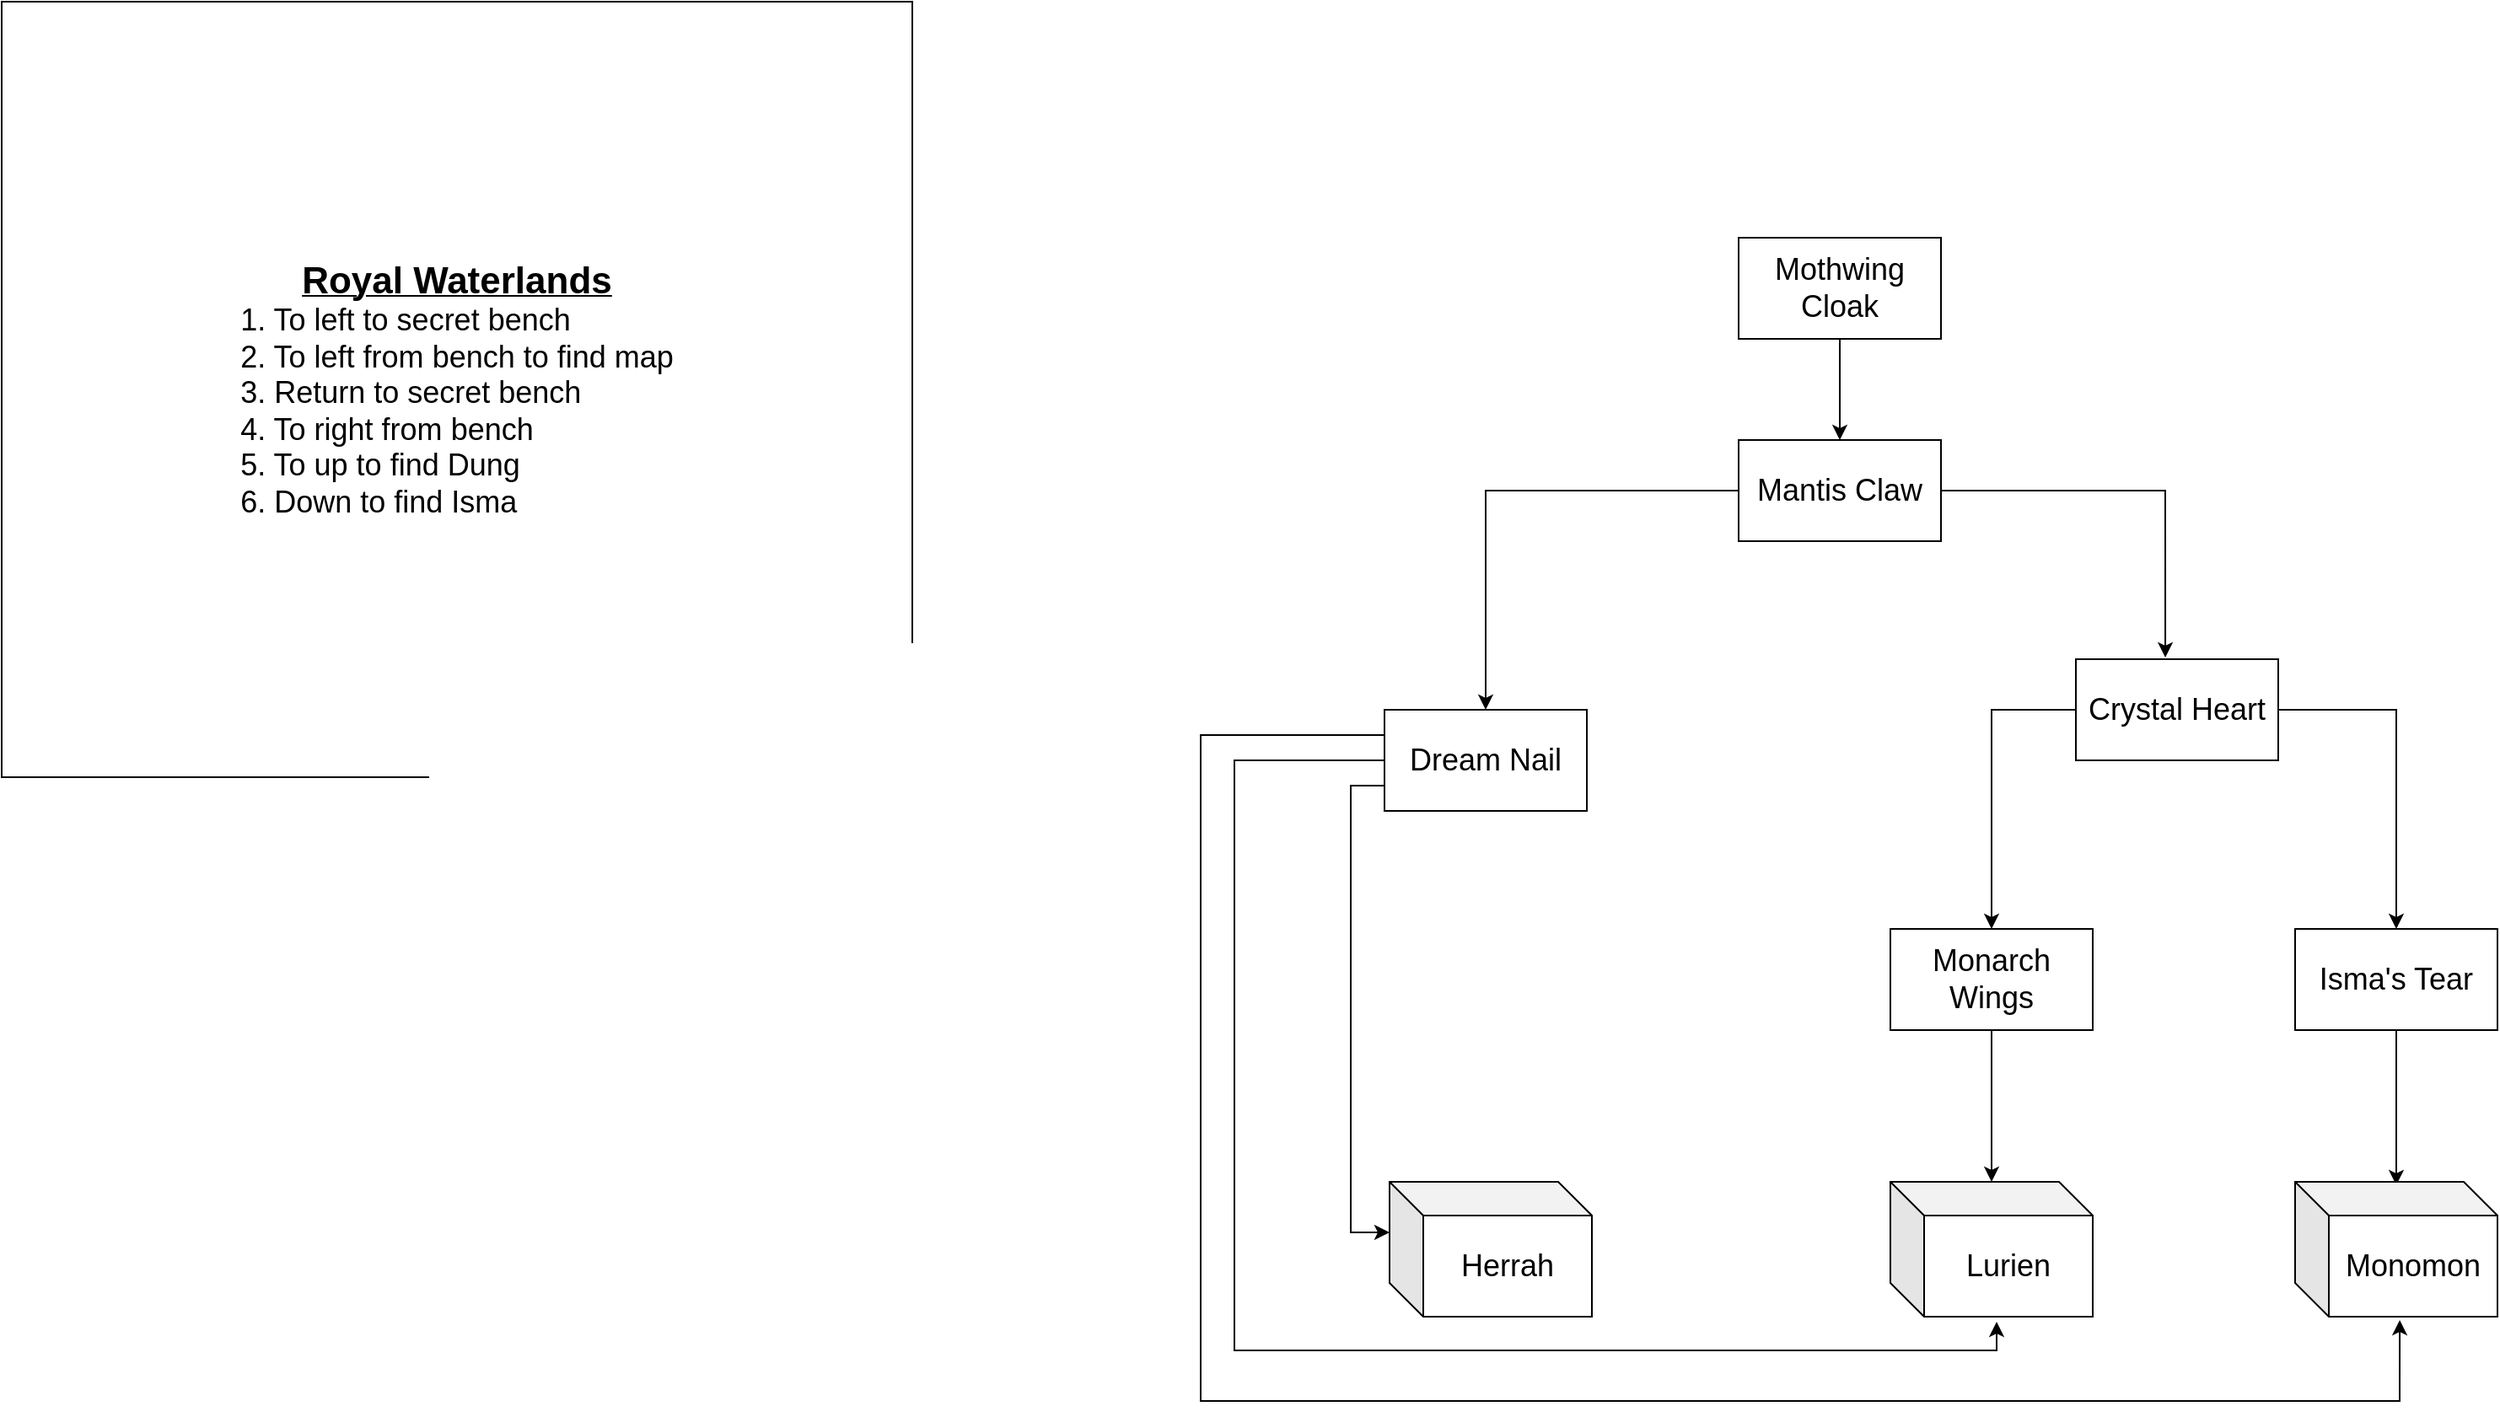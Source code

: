 <mxfile version="21.5.0" type="github">
  <diagram name="Page-1" id="E1PLGVjkxl_ZGxHXgRBv">
    <mxGraphModel dx="1690" dy="1509" grid="1" gridSize="10" guides="1" tooltips="1" connect="1" arrows="1" fold="1" page="1" pageScale="1" pageWidth="850" pageHeight="1100" math="0" shadow="0">
      <root>
        <mxCell id="0" />
        <mxCell id="1" parent="0" />
        <mxCell id="_MZWH8fnRBXQPYhaOXk6-19" style="edgeStyle=orthogonalEdgeStyle;rounded=0;orthogonalLoop=1;jettySize=auto;html=1;exitX=0;exitY=0.75;exitDx=0;exitDy=0;entryX=0;entryY=0;entryDx=0;entryDy=30;entryPerimeter=0;" edge="1" parent="1" source="9u2RtMamcJThF7KN2XwR-1" target="_MZWH8fnRBXQPYhaOXk6-1">
          <mxGeometry relative="1" as="geometry" />
        </mxCell>
        <mxCell id="_MZWH8fnRBXQPYhaOXk6-20" style="edgeStyle=orthogonalEdgeStyle;rounded=0;orthogonalLoop=1;jettySize=auto;html=1;exitX=0;exitY=0.5;exitDx=0;exitDy=0;entryX=0.525;entryY=1.038;entryDx=0;entryDy=0;entryPerimeter=0;" edge="1" parent="1" source="9u2RtMamcJThF7KN2XwR-1" target="_MZWH8fnRBXQPYhaOXk6-2">
          <mxGeometry relative="1" as="geometry">
            <mxPoint x="400" y="620" as="targetPoint" />
            <Array as="points">
              <mxPoint x="-49" y="150" />
              <mxPoint x="-49" y="500" />
              <mxPoint x="403" y="500" />
            </Array>
          </mxGeometry>
        </mxCell>
        <mxCell id="_MZWH8fnRBXQPYhaOXk6-22" style="edgeStyle=orthogonalEdgeStyle;rounded=0;orthogonalLoop=1;jettySize=auto;html=1;exitX=0;exitY=0.25;exitDx=0;exitDy=0;entryX=0.517;entryY=1.025;entryDx=0;entryDy=0;entryPerimeter=0;" edge="1" parent="1" source="9u2RtMamcJThF7KN2XwR-1" target="_MZWH8fnRBXQPYhaOXk6-3">
          <mxGeometry relative="1" as="geometry">
            <mxPoint x="-70" y="590" as="targetPoint" />
            <Array as="points">
              <mxPoint x="-69" y="135" />
              <mxPoint x="-69" y="530" />
              <mxPoint x="642" y="530" />
            </Array>
          </mxGeometry>
        </mxCell>
        <mxCell id="9u2RtMamcJThF7KN2XwR-1" value="&lt;font style=&quot;font-size: 18px;&quot;&gt;Dream Nail&lt;/font&gt;" style="rounded=0;whiteSpace=wrap;html=1;" parent="1" vertex="1">
          <mxGeometry x="40" y="120" width="120" height="60" as="geometry" />
        </mxCell>
        <mxCell id="9u2RtMamcJThF7KN2XwR-2" value="&lt;font style=&quot;font-size: 18px;&quot;&gt;Monarch Wings&lt;/font&gt;" style="rounded=0;whiteSpace=wrap;html=1;" parent="1" vertex="1">
          <mxGeometry x="340" y="250" width="120" height="60" as="geometry" />
        </mxCell>
        <mxCell id="_MZWH8fnRBXQPYhaOXk6-5" style="edgeStyle=orthogonalEdgeStyle;rounded=0;orthogonalLoop=1;jettySize=auto;html=1;exitX=0.5;exitY=1;exitDx=0;exitDy=0;entryX=0.5;entryY=0.025;entryDx=0;entryDy=0;entryPerimeter=0;" edge="1" parent="1" source="9u2RtMamcJThF7KN2XwR-3" target="_MZWH8fnRBXQPYhaOXk6-3">
          <mxGeometry relative="1" as="geometry" />
        </mxCell>
        <mxCell id="9u2RtMamcJThF7KN2XwR-3" value="&lt;font style=&quot;font-size: 18px;&quot;&gt;Isma&#39;s Tear&lt;/font&gt;" style="rounded=0;whiteSpace=wrap;html=1;" parent="1" vertex="1">
          <mxGeometry x="580" y="250" width="120" height="60" as="geometry" />
        </mxCell>
        <mxCell id="_MZWH8fnRBXQPYhaOXk6-1" value="&lt;font style=&quot;font-size: 18px;&quot;&gt;Herrah&lt;/font&gt;" style="shape=cube;whiteSpace=wrap;html=1;boundedLbl=1;backgroundOutline=1;darkOpacity=0.05;darkOpacity2=0.1;" vertex="1" parent="1">
          <mxGeometry x="43" y="400" width="120" height="80" as="geometry" />
        </mxCell>
        <mxCell id="_MZWH8fnRBXQPYhaOXk6-2" value="&lt;font style=&quot;font-size: 18px;&quot;&gt;Lurien&lt;/font&gt;" style="shape=cube;whiteSpace=wrap;html=1;boundedLbl=1;backgroundOutline=1;darkOpacity=0.05;darkOpacity2=0.1;" vertex="1" parent="1">
          <mxGeometry x="340" y="400" width="120" height="80" as="geometry" />
        </mxCell>
        <mxCell id="_MZWH8fnRBXQPYhaOXk6-3" value="&lt;font style=&quot;font-size: 18px;&quot;&gt;Monomon&lt;/font&gt;" style="shape=cube;whiteSpace=wrap;html=1;boundedLbl=1;backgroundOutline=1;darkOpacity=0.05;darkOpacity2=0.1;" vertex="1" parent="1">
          <mxGeometry x="580" y="400" width="120" height="80" as="geometry" />
        </mxCell>
        <mxCell id="_MZWH8fnRBXQPYhaOXk6-4" value="" style="endArrow=classic;html=1;rounded=0;exitX=0.5;exitY=1;exitDx=0;exitDy=0;" edge="1" parent="1" source="9u2RtMamcJThF7KN2XwR-2" target="_MZWH8fnRBXQPYhaOXk6-2">
          <mxGeometry width="50" height="50" relative="1" as="geometry">
            <mxPoint x="500" y="470" as="sourcePoint" />
            <mxPoint x="550" y="420" as="targetPoint" />
          </mxGeometry>
        </mxCell>
        <mxCell id="_MZWH8fnRBXQPYhaOXk6-9" style="edgeStyle=orthogonalEdgeStyle;rounded=0;orthogonalLoop=1;jettySize=auto;html=1;exitX=1;exitY=0.5;exitDx=0;exitDy=0;entryX=0.5;entryY=0;entryDx=0;entryDy=0;" edge="1" parent="1" source="_MZWH8fnRBXQPYhaOXk6-8" target="9u2RtMamcJThF7KN2XwR-3">
          <mxGeometry relative="1" as="geometry" />
        </mxCell>
        <mxCell id="_MZWH8fnRBXQPYhaOXk6-10" style="edgeStyle=orthogonalEdgeStyle;rounded=0;orthogonalLoop=1;jettySize=auto;html=1;exitX=0;exitY=0.5;exitDx=0;exitDy=0;entryX=0.5;entryY=0;entryDx=0;entryDy=0;" edge="1" parent="1" source="_MZWH8fnRBXQPYhaOXk6-8" target="9u2RtMamcJThF7KN2XwR-2">
          <mxGeometry relative="1" as="geometry" />
        </mxCell>
        <mxCell id="_MZWH8fnRBXQPYhaOXk6-8" value="&lt;font style=&quot;font-size: 18px;&quot;&gt;Crystal Heart&lt;/font&gt;" style="rounded=0;whiteSpace=wrap;html=1;" vertex="1" parent="1">
          <mxGeometry x="450" y="90" width="120" height="60" as="geometry" />
        </mxCell>
        <mxCell id="_MZWH8fnRBXQPYhaOXk6-24" style="edgeStyle=orthogonalEdgeStyle;rounded=0;orthogonalLoop=1;jettySize=auto;html=1;exitX=0;exitY=0.5;exitDx=0;exitDy=0;entryX=0.5;entryY=0;entryDx=0;entryDy=0;" edge="1" parent="1" source="_MZWH8fnRBXQPYhaOXk6-23" target="9u2RtMamcJThF7KN2XwR-1">
          <mxGeometry relative="1" as="geometry" />
        </mxCell>
        <mxCell id="_MZWH8fnRBXQPYhaOXk6-25" style="edgeStyle=orthogonalEdgeStyle;rounded=0;orthogonalLoop=1;jettySize=auto;html=1;exitX=1;exitY=0.5;exitDx=0;exitDy=0;entryX=0.442;entryY=-0.017;entryDx=0;entryDy=0;entryPerimeter=0;" edge="1" parent="1" source="_MZWH8fnRBXQPYhaOXk6-23" target="_MZWH8fnRBXQPYhaOXk6-8">
          <mxGeometry relative="1" as="geometry" />
        </mxCell>
        <mxCell id="_MZWH8fnRBXQPYhaOXk6-23" value="&lt;font style=&quot;font-size: 18px;&quot;&gt;Mantis Claw&lt;/font&gt;" style="rounded=0;whiteSpace=wrap;html=1;" vertex="1" parent="1">
          <mxGeometry x="250" y="-40" width="120" height="60" as="geometry" />
        </mxCell>
        <mxCell id="_MZWH8fnRBXQPYhaOXk6-27" style="edgeStyle=orthogonalEdgeStyle;rounded=0;orthogonalLoop=1;jettySize=auto;html=1;exitX=0.5;exitY=1;exitDx=0;exitDy=0;entryX=0.5;entryY=0;entryDx=0;entryDy=0;" edge="1" parent="1" source="_MZWH8fnRBXQPYhaOXk6-26" target="_MZWH8fnRBXQPYhaOXk6-23">
          <mxGeometry relative="1" as="geometry" />
        </mxCell>
        <mxCell id="_MZWH8fnRBXQPYhaOXk6-26" value="&lt;font style=&quot;font-size: 18px;&quot;&gt;Mothwing Cloak&lt;/font&gt;" style="rounded=0;whiteSpace=wrap;html=1;" vertex="1" parent="1">
          <mxGeometry x="250" y="-160" width="120" height="60" as="geometry" />
        </mxCell>
        <mxCell id="_MZWH8fnRBXQPYhaOXk6-28" value="&lt;div&gt;&lt;u&gt;&lt;b&gt;&lt;font style=&quot;font-size: 22px;&quot;&gt;Royal Waterlands&lt;br&gt;&lt;/font&gt;&lt;/b&gt;&lt;/u&gt;&lt;/div&gt;&lt;div align=&quot;left&quot;&gt;&lt;span style=&quot;font-size: 18px;&quot;&gt;&lt;font style=&quot;font-size: 18px;&quot;&gt;1. To left to secret bench&lt;/font&gt;&lt;/span&gt;&lt;/div&gt;&lt;div align=&quot;left&quot;&gt;&lt;font style=&quot;font-size: 18px;&quot;&gt;2. To &lt;/font&gt;&lt;font style=&quot;font-size: 18px;&quot;&gt;left&lt;/font&gt;&lt;font style=&quot;font-size: 18px;&quot;&gt; from &lt;/font&gt;&lt;span style=&quot;font-size: 18px;&quot;&gt;&lt;font style=&quot;font-size: 18px;&quot;&gt;bench to find map&lt;/font&gt;&lt;/span&gt;&lt;/div&gt;&lt;div align=&quot;left&quot;&gt;&lt;span style=&quot;font-size: 18px;&quot;&gt;&lt;font style=&quot;font-size: 18px;&quot;&gt;3. Return to secret bench&lt;/font&gt;&lt;/span&gt;&lt;/div&gt;&lt;div align=&quot;left&quot;&gt;&lt;font style=&quot;font-size: 18px;&quot;&gt;4. &lt;/font&gt;&lt;font style=&quot;font-size: 18px;&quot;&gt;To right &lt;/font&gt;&lt;font style=&quot;font-size: 18px;&quot;&gt;from &lt;/font&gt;&lt;span style=&quot;font-size: 18px;&quot;&gt;&lt;font style=&quot;font-size: 18px;&quot;&gt;bench&lt;/font&gt;&lt;/span&gt;&lt;/div&gt;&lt;div align=&quot;left&quot;&gt;&lt;span style=&quot;font-size: 18px;&quot;&gt;&lt;font style=&quot;font-size: 18px;&quot;&gt;5. To up to find Dung&lt;/font&gt;&lt;/span&gt;&lt;/div&gt;&lt;div align=&quot;left&quot;&gt;&lt;span style=&quot;font-size: 18px;&quot;&gt;&lt;font style=&quot;font-size: 18px;&quot;&gt;6. Down to find Isma&lt;br&gt;&lt;/font&gt;&lt;/span&gt;&lt;/div&gt;" style="rounded=0;whiteSpace=wrap;html=1;" vertex="1" parent="1">
          <mxGeometry x="-780" y="-300" width="540" height="460" as="geometry" />
        </mxCell>
      </root>
    </mxGraphModel>
  </diagram>
</mxfile>
